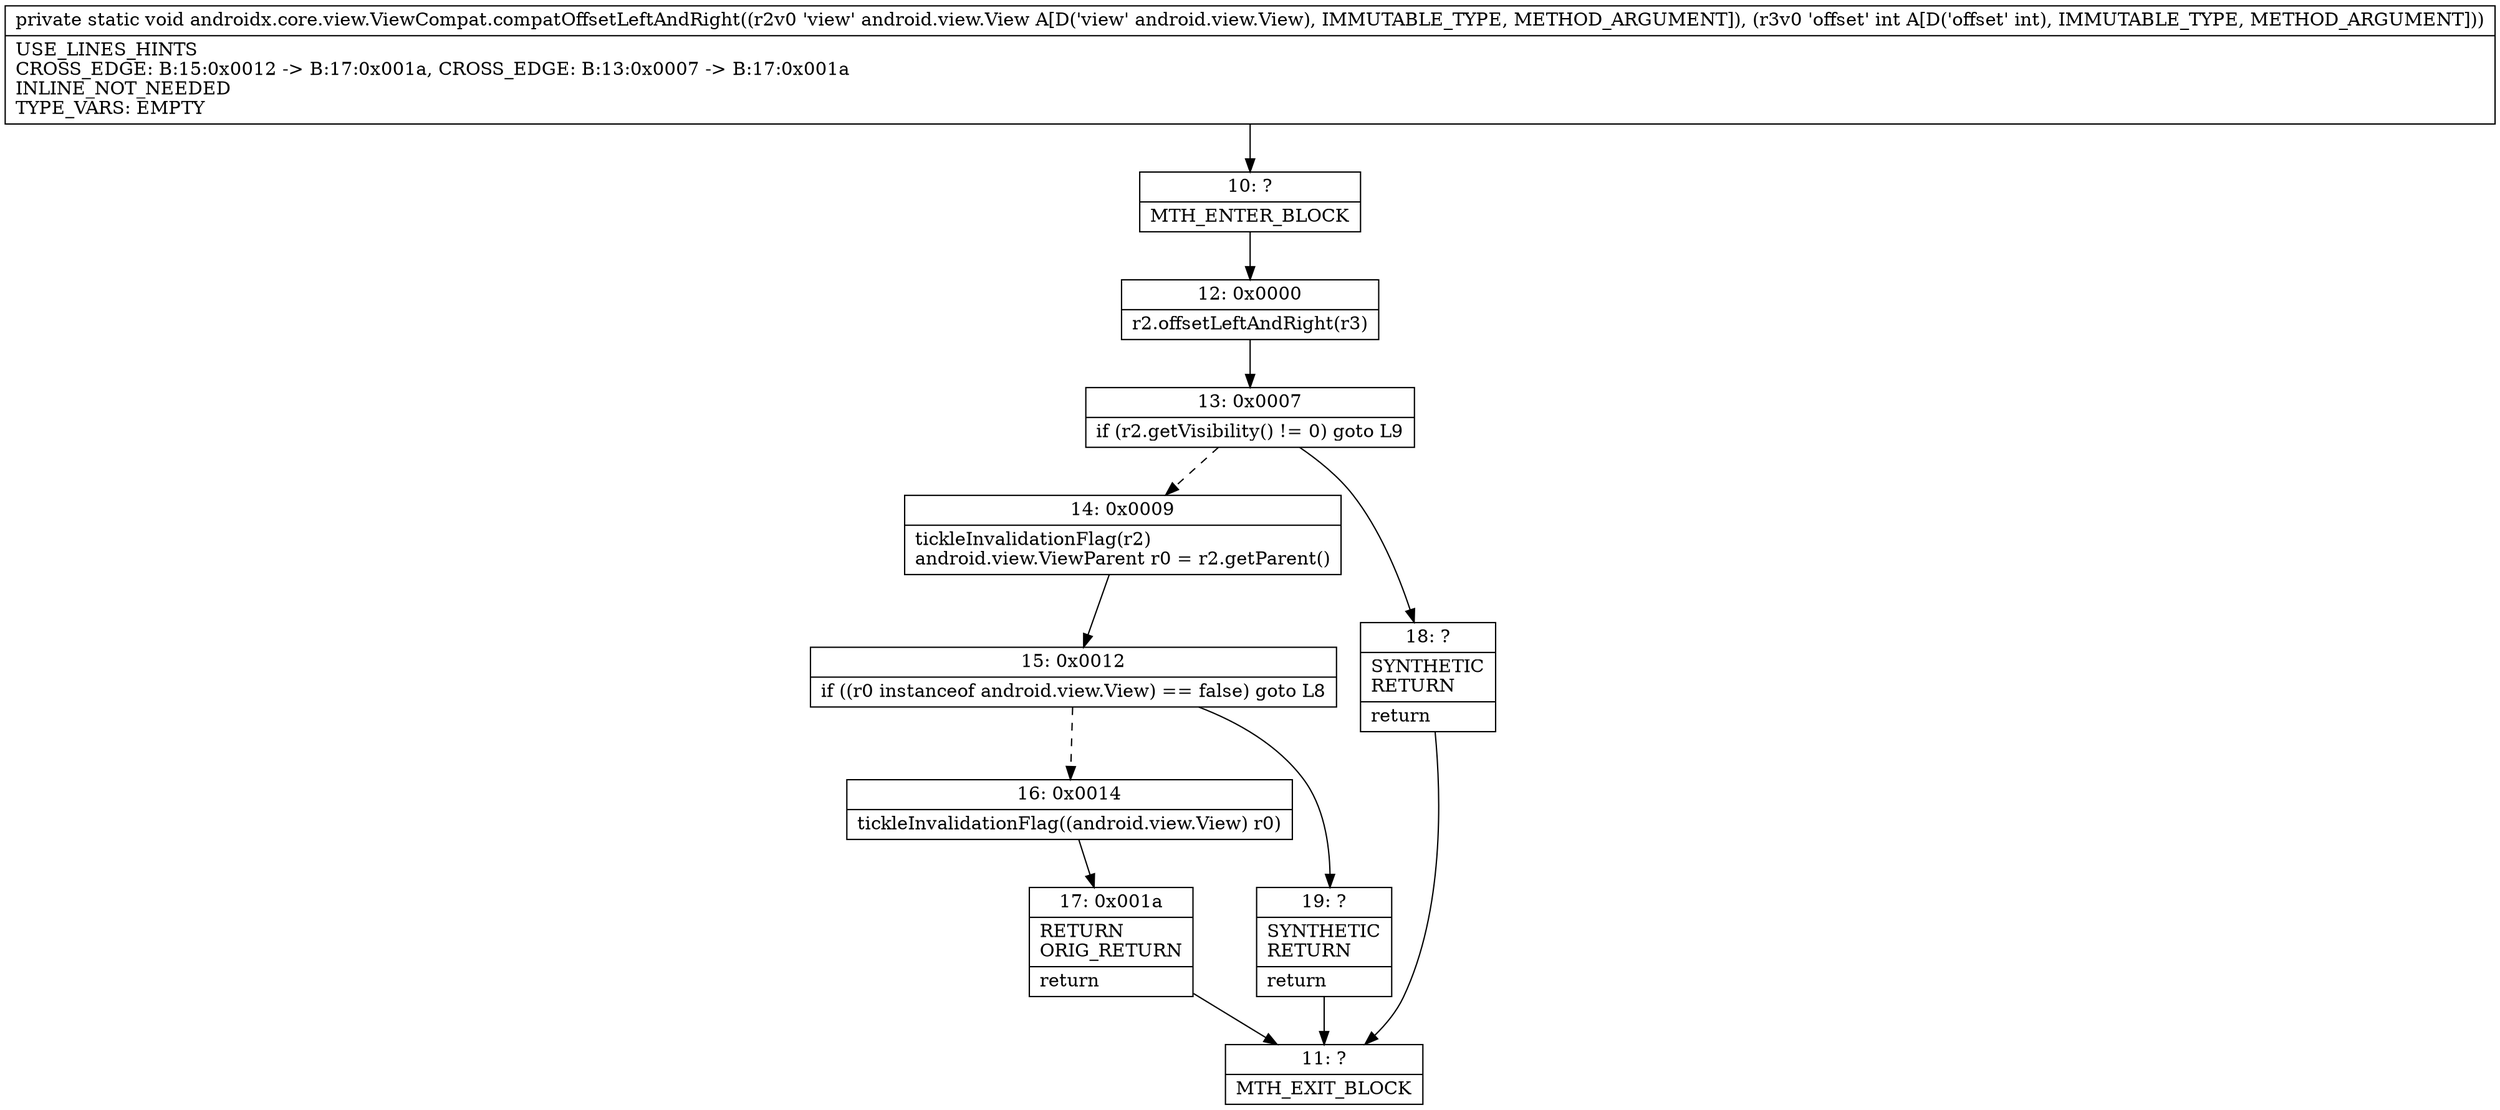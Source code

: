 digraph "CFG forandroidx.core.view.ViewCompat.compatOffsetLeftAndRight(Landroid\/view\/View;I)V" {
Node_10 [shape=record,label="{10\:\ ?|MTH_ENTER_BLOCK\l}"];
Node_12 [shape=record,label="{12\:\ 0x0000|r2.offsetLeftAndRight(r3)\l}"];
Node_13 [shape=record,label="{13\:\ 0x0007|if (r2.getVisibility() != 0) goto L9\l}"];
Node_14 [shape=record,label="{14\:\ 0x0009|tickleInvalidationFlag(r2)\landroid.view.ViewParent r0 = r2.getParent()\l}"];
Node_15 [shape=record,label="{15\:\ 0x0012|if ((r0 instanceof android.view.View) == false) goto L8\l}"];
Node_16 [shape=record,label="{16\:\ 0x0014|tickleInvalidationFlag((android.view.View) r0)\l}"];
Node_17 [shape=record,label="{17\:\ 0x001a|RETURN\lORIG_RETURN\l|return\l}"];
Node_11 [shape=record,label="{11\:\ ?|MTH_EXIT_BLOCK\l}"];
Node_19 [shape=record,label="{19\:\ ?|SYNTHETIC\lRETURN\l|return\l}"];
Node_18 [shape=record,label="{18\:\ ?|SYNTHETIC\lRETURN\l|return\l}"];
MethodNode[shape=record,label="{private static void androidx.core.view.ViewCompat.compatOffsetLeftAndRight((r2v0 'view' android.view.View A[D('view' android.view.View), IMMUTABLE_TYPE, METHOD_ARGUMENT]), (r3v0 'offset' int A[D('offset' int), IMMUTABLE_TYPE, METHOD_ARGUMENT]))  | USE_LINES_HINTS\lCROSS_EDGE: B:15:0x0012 \-\> B:17:0x001a, CROSS_EDGE: B:13:0x0007 \-\> B:17:0x001a\lINLINE_NOT_NEEDED\lTYPE_VARS: EMPTY\l}"];
MethodNode -> Node_10;Node_10 -> Node_12;
Node_12 -> Node_13;
Node_13 -> Node_14[style=dashed];
Node_13 -> Node_18;
Node_14 -> Node_15;
Node_15 -> Node_16[style=dashed];
Node_15 -> Node_19;
Node_16 -> Node_17;
Node_17 -> Node_11;
Node_19 -> Node_11;
Node_18 -> Node_11;
}

